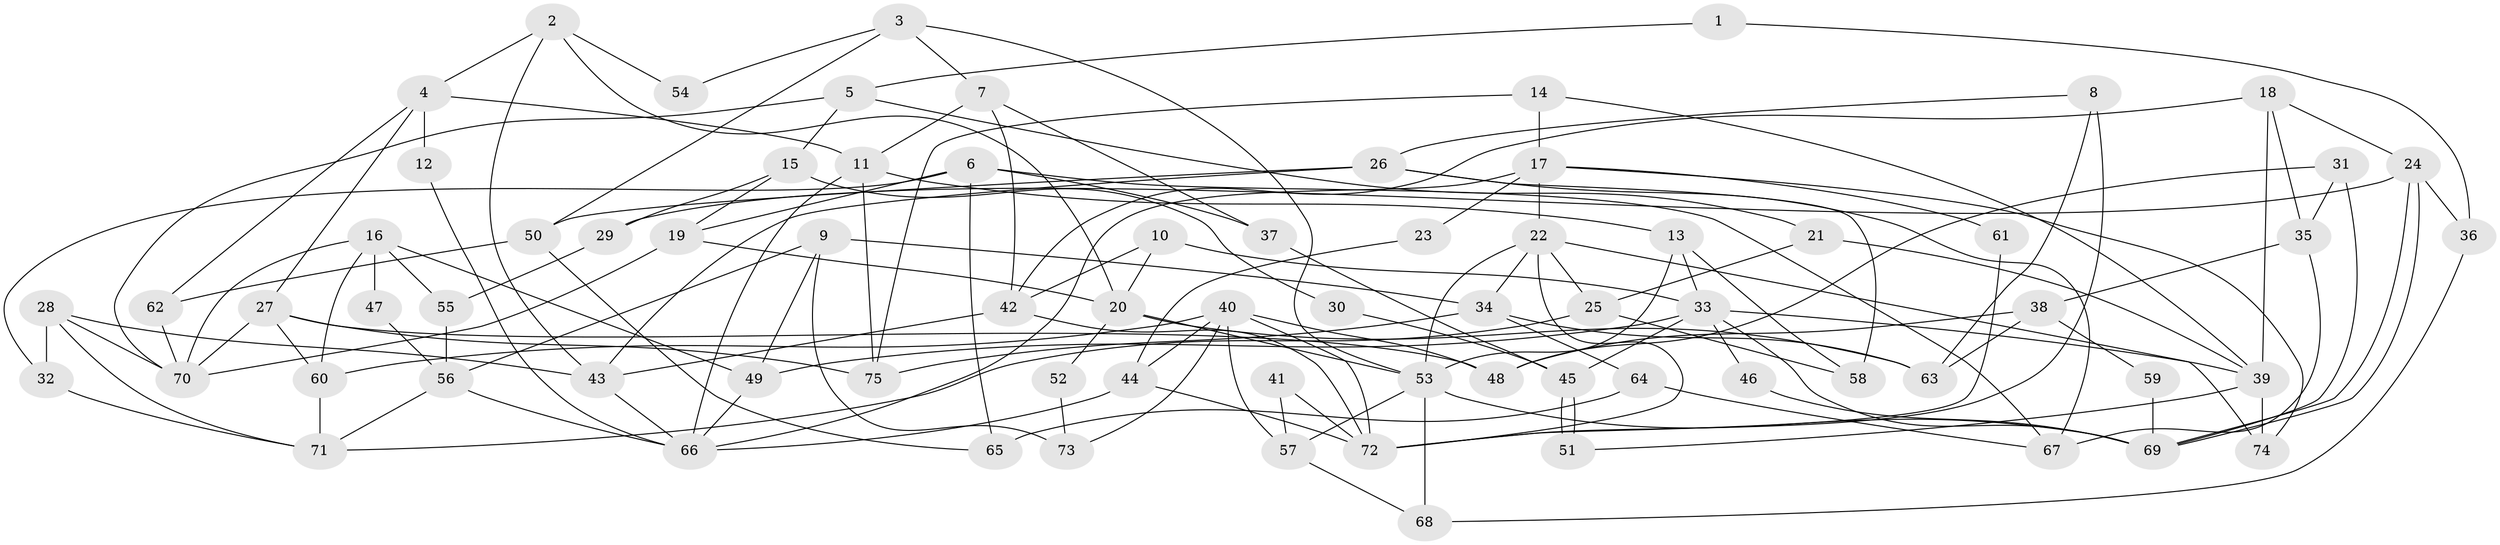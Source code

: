 // Generated by graph-tools (version 1.1) at 2025/36/03/09/25 02:36:05]
// undirected, 75 vertices, 150 edges
graph export_dot {
graph [start="1"]
  node [color=gray90,style=filled];
  1;
  2;
  3;
  4;
  5;
  6;
  7;
  8;
  9;
  10;
  11;
  12;
  13;
  14;
  15;
  16;
  17;
  18;
  19;
  20;
  21;
  22;
  23;
  24;
  25;
  26;
  27;
  28;
  29;
  30;
  31;
  32;
  33;
  34;
  35;
  36;
  37;
  38;
  39;
  40;
  41;
  42;
  43;
  44;
  45;
  46;
  47;
  48;
  49;
  50;
  51;
  52;
  53;
  54;
  55;
  56;
  57;
  58;
  59;
  60;
  61;
  62;
  63;
  64;
  65;
  66;
  67;
  68;
  69;
  70;
  71;
  72;
  73;
  74;
  75;
  1 -- 5;
  1 -- 36;
  2 -- 20;
  2 -- 4;
  2 -- 43;
  2 -- 54;
  3 -- 50;
  3 -- 53;
  3 -- 7;
  3 -- 54;
  4 -- 11;
  4 -- 27;
  4 -- 12;
  4 -- 62;
  5 -- 70;
  5 -- 21;
  5 -- 15;
  6 -- 19;
  6 -- 37;
  6 -- 32;
  6 -- 65;
  6 -- 67;
  7 -- 42;
  7 -- 11;
  7 -- 37;
  8 -- 26;
  8 -- 72;
  8 -- 63;
  9 -- 49;
  9 -- 34;
  9 -- 56;
  9 -- 73;
  10 -- 42;
  10 -- 33;
  10 -- 20;
  11 -- 75;
  11 -- 13;
  11 -- 66;
  12 -- 66;
  13 -- 58;
  13 -- 33;
  13 -- 53;
  14 -- 39;
  14 -- 17;
  14 -- 75;
  15 -- 29;
  15 -- 19;
  15 -- 30;
  16 -- 60;
  16 -- 70;
  16 -- 47;
  16 -- 49;
  16 -- 55;
  17 -- 22;
  17 -- 66;
  17 -- 23;
  17 -- 61;
  17 -- 74;
  18 -- 35;
  18 -- 39;
  18 -- 24;
  18 -- 42;
  19 -- 20;
  19 -- 70;
  20 -- 53;
  20 -- 52;
  20 -- 63;
  21 -- 39;
  21 -- 25;
  22 -- 53;
  22 -- 72;
  22 -- 25;
  22 -- 34;
  22 -- 74;
  23 -- 44;
  24 -- 69;
  24 -- 69;
  24 -- 29;
  24 -- 36;
  25 -- 71;
  25 -- 58;
  26 -- 50;
  26 -- 43;
  26 -- 58;
  26 -- 67;
  27 -- 75;
  27 -- 48;
  27 -- 60;
  27 -- 70;
  28 -- 70;
  28 -- 32;
  28 -- 43;
  28 -- 71;
  29 -- 55;
  30 -- 45;
  31 -- 69;
  31 -- 35;
  31 -- 48;
  32 -- 71;
  33 -- 49;
  33 -- 39;
  33 -- 45;
  33 -- 46;
  33 -- 69;
  34 -- 63;
  34 -- 64;
  34 -- 75;
  35 -- 38;
  35 -- 67;
  36 -- 68;
  37 -- 45;
  38 -- 48;
  38 -- 63;
  38 -- 59;
  39 -- 74;
  39 -- 51;
  40 -- 44;
  40 -- 60;
  40 -- 48;
  40 -- 57;
  40 -- 72;
  40 -- 73;
  41 -- 72;
  41 -- 57;
  42 -- 43;
  42 -- 72;
  43 -- 66;
  44 -- 72;
  44 -- 66;
  45 -- 51;
  45 -- 51;
  46 -- 69;
  47 -- 56;
  49 -- 66;
  50 -- 65;
  50 -- 62;
  52 -- 73;
  53 -- 69;
  53 -- 57;
  53 -- 68;
  55 -- 56;
  56 -- 66;
  56 -- 71;
  57 -- 68;
  59 -- 69;
  60 -- 71;
  61 -- 72;
  62 -- 70;
  64 -- 67;
  64 -- 65;
}
